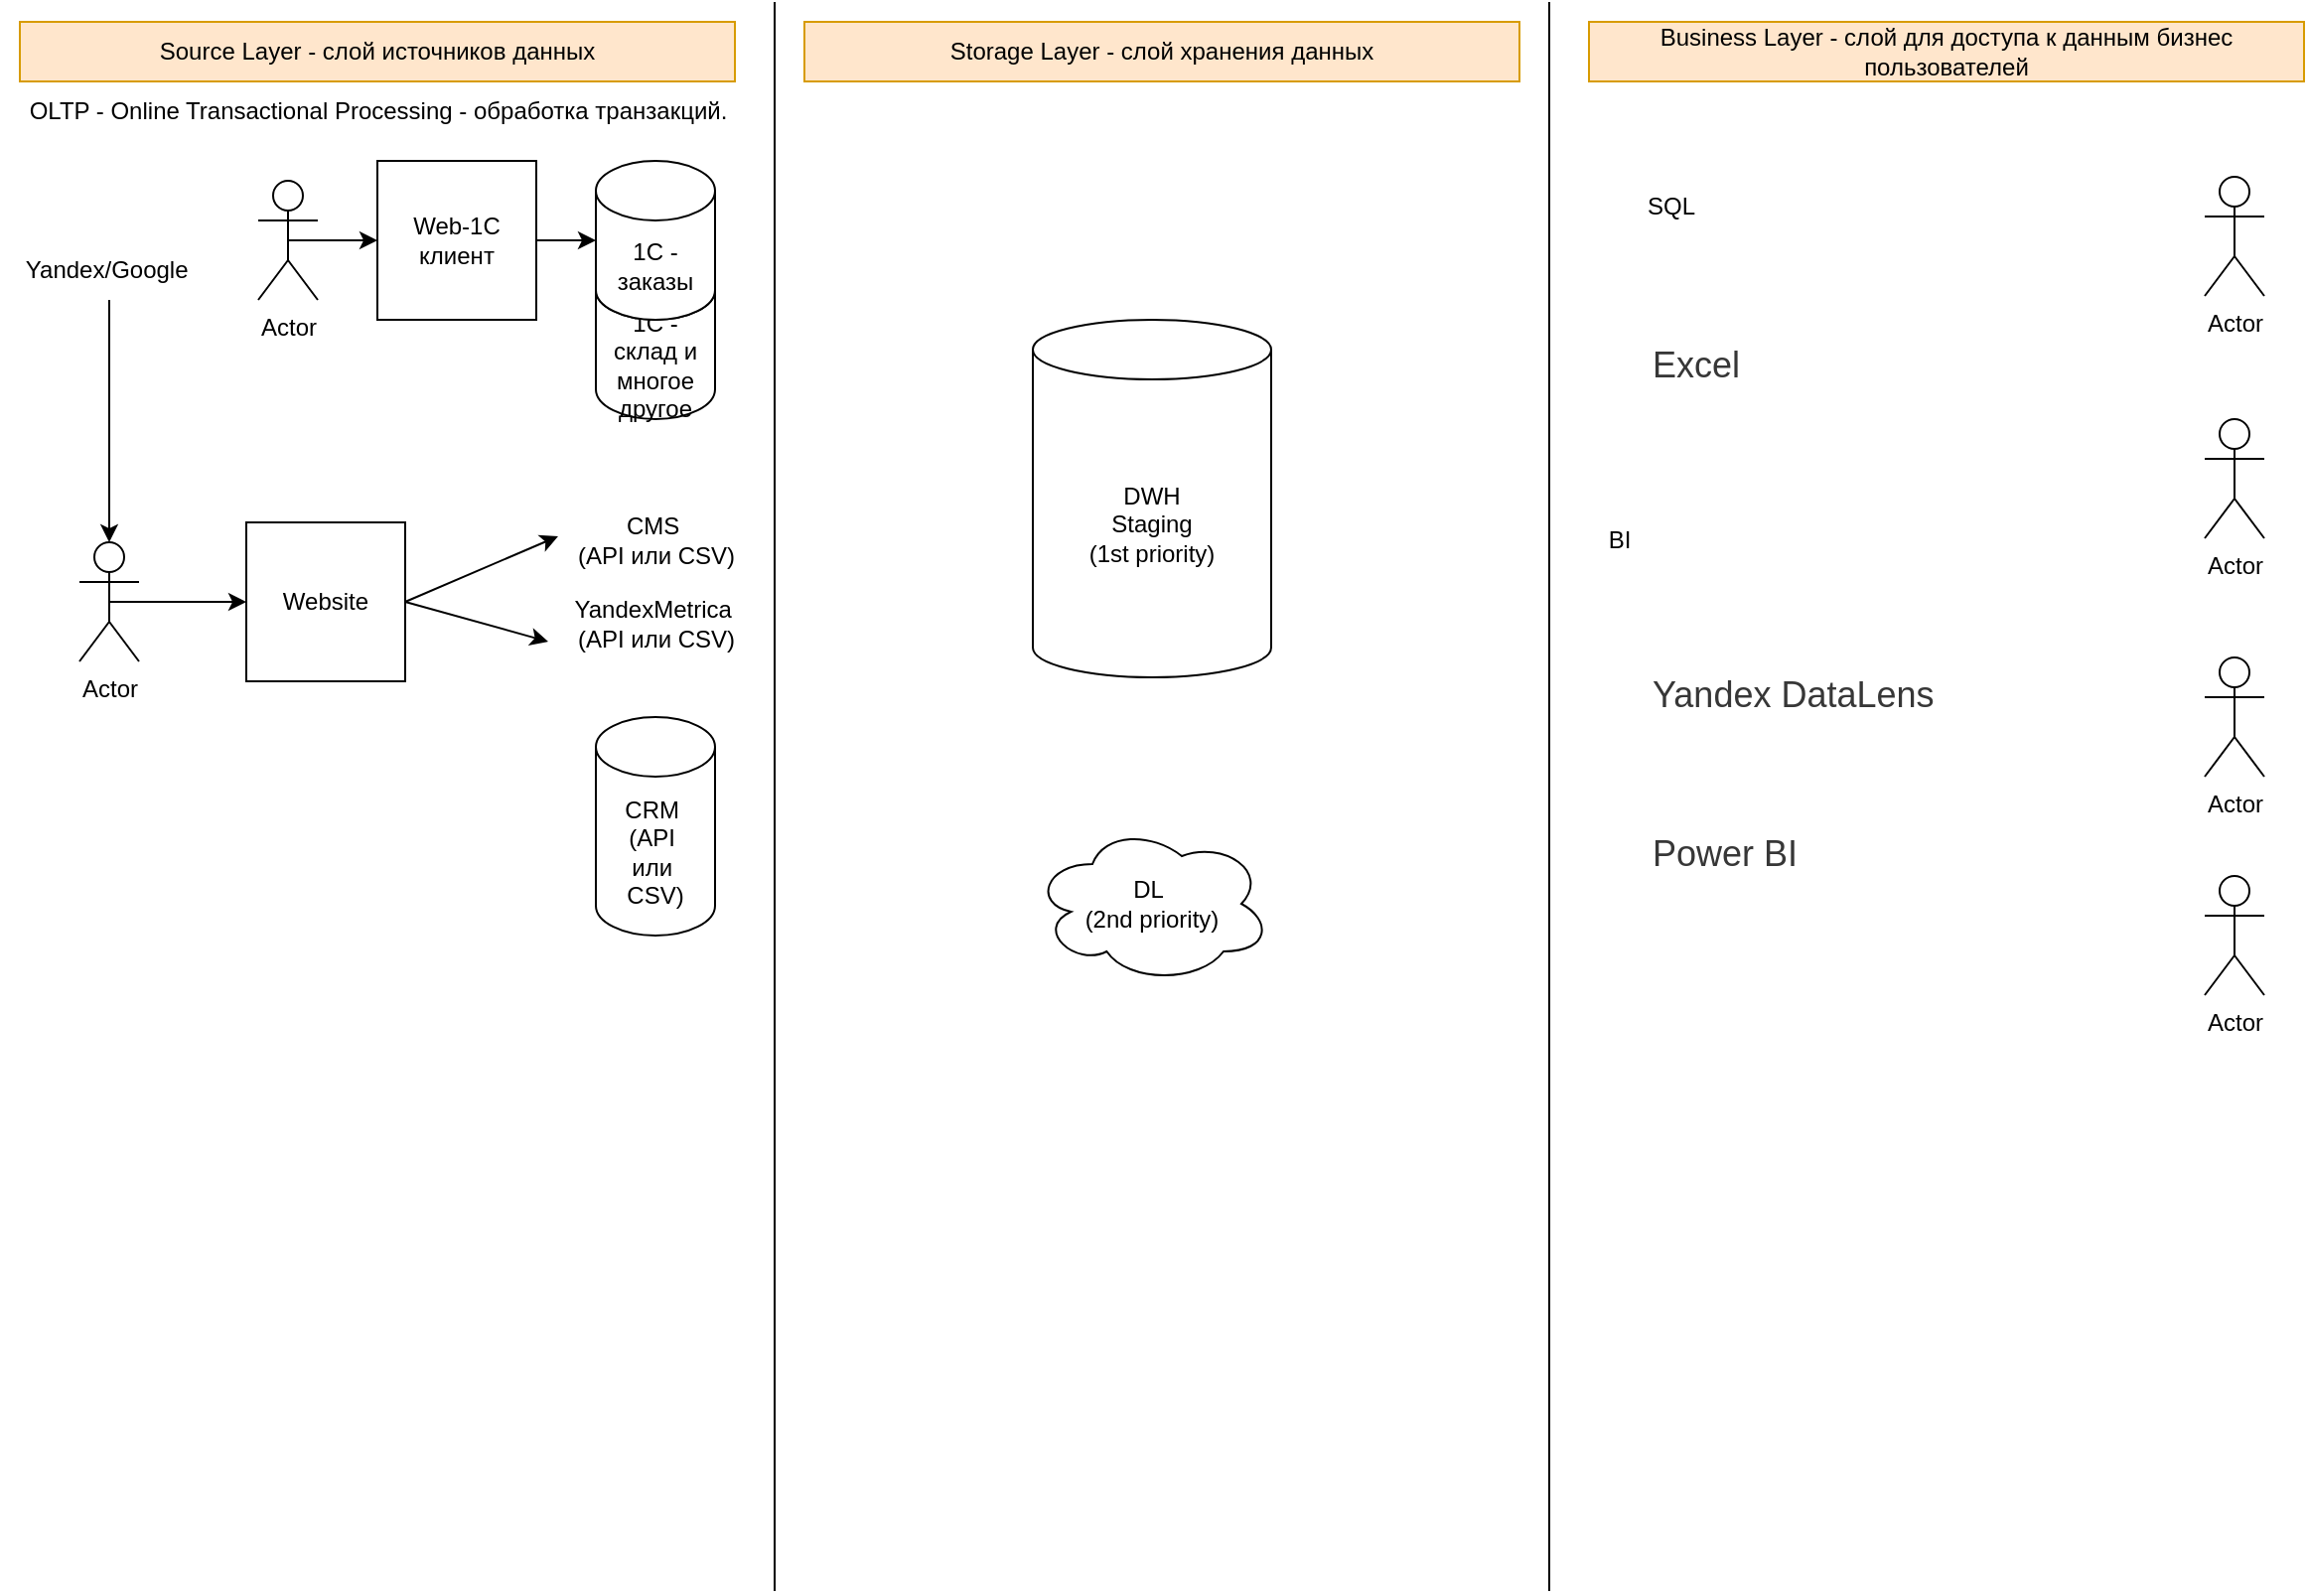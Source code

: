<mxfile version="24.6.4" type="github">
  <diagram name="Страница — 1" id="Z0kHqJ1dCbN4fKSeqbJ4">
    <mxGraphModel dx="1734" dy="663" grid="1" gridSize="10" guides="1" tooltips="1" connect="1" arrows="1" fold="1" page="1" pageScale="1" pageWidth="1169" pageHeight="827" math="0" shadow="0">
      <root>
        <mxCell id="0" />
        <mxCell id="1" parent="0" />
        <mxCell id="VQpvgcEVDO6ZWq1V-wag-1" value="" style="endArrow=none;html=1;rounded=0;" parent="1" edge="1">
          <mxGeometry width="50" height="50" relative="1" as="geometry">
            <mxPoint x="390" y="800" as="sourcePoint" />
            <mxPoint x="390" as="targetPoint" />
          </mxGeometry>
        </mxCell>
        <mxCell id="VQpvgcEVDO6ZWq1V-wag-4" value="Source Layer - слой источников данных" style="text;html=1;align=center;verticalAlign=middle;whiteSpace=wrap;rounded=0;fillColor=#ffe6cc;strokeColor=#d79b00;" parent="1" vertex="1">
          <mxGeometry x="10" y="10" width="360" height="30" as="geometry" />
        </mxCell>
        <mxCell id="VQpvgcEVDO6ZWq1V-wag-9" value="&lt;div&gt;Storage Layer - слой хранения данных&lt;/div&gt;" style="text;html=1;align=center;verticalAlign=middle;whiteSpace=wrap;rounded=0;fillColor=#ffe6cc;strokeColor=#d79b00;" parent="1" vertex="1">
          <mxGeometry x="405" y="10" width="360" height="30" as="geometry" />
        </mxCell>
        <mxCell id="VQpvgcEVDO6ZWq1V-wag-10" value="Business Layer - слой для доступа к данным бизнес пользователей" style="text;html=1;align=center;verticalAlign=middle;whiteSpace=wrap;rounded=0;fillColor=#ffe6cc;strokeColor=#d79b00;" parent="1" vertex="1">
          <mxGeometry x="800" y="10" width="360" height="30" as="geometry" />
        </mxCell>
        <mxCell id="VQpvgcEVDO6ZWq1V-wag-11" value="" style="endArrow=none;html=1;rounded=0;" parent="1" edge="1">
          <mxGeometry width="50" height="50" relative="1" as="geometry">
            <mxPoint x="780" y="800" as="sourcePoint" />
            <mxPoint x="780" as="targetPoint" />
          </mxGeometry>
        </mxCell>
        <mxCell id="VQpvgcEVDO6ZWq1V-wag-12" value="&lt;span style=&quot;color: rgb(55, 55, 55); font-family: Jost, sans-serif; font-size: 18px; font-style: normal; font-variant-ligatures: normal; font-variant-caps: normal; font-weight: 400; letter-spacing: normal; orphans: 2; text-align: start; text-indent: 0px; text-transform: none; widows: 2; word-spacing: 0px; -webkit-text-stroke-width: 0px; white-space: normal; background-color: rgb(255, 255, 255); text-decoration-thickness: initial; text-decoration-style: initial; text-decoration-color: initial; display: inline !important; float: none;&quot;&gt;Yandex DataLens&lt;/span&gt;" style="text;whiteSpace=wrap;html=1;" parent="1" vertex="1">
          <mxGeometry x="830" y="332" width="320" height="50" as="geometry" />
        </mxCell>
        <mxCell id="VQpvgcEVDO6ZWq1V-wag-13" value="&lt;span style=&quot;color: rgb(55, 55, 55); font-family: Jost, sans-serif; font-size: 18px; font-style: normal; font-variant-ligatures: normal; font-variant-caps: normal; font-weight: 400; letter-spacing: normal; orphans: 2; text-align: start; text-indent: 0px; text-transform: none; widows: 2; word-spacing: 0px; -webkit-text-stroke-width: 0px; white-space: normal; background-color: rgb(255, 255, 255); text-decoration-thickness: initial; text-decoration-style: initial; text-decoration-color: initial; display: inline !important; float: none;&quot;&gt;Excel&lt;/span&gt;" style="text;whiteSpace=wrap;html=1;" parent="1" vertex="1">
          <mxGeometry x="830" y="166" width="320" height="50" as="geometry" />
        </mxCell>
        <mxCell id="VQpvgcEVDO6ZWq1V-wag-15" value="&lt;span style=&quot;box-sizing: inherit; color: rgb(55, 55, 55); font-family: Jost, sans-serif; font-size: 18px; font-style: normal; font-variant-ligatures: normal; font-variant-caps: normal; letter-spacing: normal; orphans: 2; text-align: start; text-indent: 0px; text-transform: none; widows: 2; word-spacing: 0px; -webkit-text-stroke-width: 0px; white-space: normal; background-color: rgb(255, 255, 255); text-decoration-thickness: initial; text-decoration-style: initial; text-decoration-color: initial;&quot;&gt;Power BI&lt;/span&gt;" style="text;whiteSpace=wrap;html=1;fontStyle=0" parent="1" vertex="1">
          <mxGeometry x="830" y="412" width="110" height="50" as="geometry" />
        </mxCell>
        <mxCell id="U9vFmx3U4htexn2KVSMJ-1" value="DWH&lt;div&gt;Staging&lt;br&gt;&lt;div&gt;(1st priority)&lt;/div&gt;&lt;/div&gt;" style="shape=cylinder3;whiteSpace=wrap;html=1;boundedLbl=1;backgroundOutline=1;size=15;" vertex="1" parent="1">
          <mxGeometry x="520" y="160" width="120" height="180" as="geometry" />
        </mxCell>
        <mxCell id="U9vFmx3U4htexn2KVSMJ-4" value="CRM&amp;nbsp;&lt;div&gt;(&lt;span style=&quot;text-wrap: nowrap;&quot;&gt;API&amp;nbsp;&lt;/span&gt;&lt;/div&gt;&lt;div&gt;&lt;span style=&quot;text-wrap: nowrap;&quot;&gt;или&amp;nbsp;&lt;/span&gt;&lt;/div&gt;&lt;div&gt;&lt;span style=&quot;text-wrap: nowrap;&quot;&gt;CSV)&lt;/span&gt;&lt;/div&gt;" style="shape=cylinder3;whiteSpace=wrap;html=1;boundedLbl=1;backgroundOutline=1;size=15;" vertex="1" parent="1">
          <mxGeometry x="300" y="360" width="60" height="110" as="geometry" />
        </mxCell>
        <mxCell id="U9vFmx3U4htexn2KVSMJ-5" value="Actor" style="shape=umlActor;verticalLabelPosition=bottom;verticalAlign=top;html=1;outlineConnect=0;" vertex="1" parent="1">
          <mxGeometry x="40" y="272" width="30" height="60" as="geometry" />
        </mxCell>
        <mxCell id="U9vFmx3U4htexn2KVSMJ-6" value="Yandex/Google&amp;nbsp;" style="text;html=1;align=center;verticalAlign=middle;resizable=0;points=[];autosize=1;strokeColor=none;fillColor=none;" vertex="1" parent="1">
          <mxGeometry y="120" width="110" height="30" as="geometry" />
        </mxCell>
        <mxCell id="U9vFmx3U4htexn2KVSMJ-7" value="" style="endArrow=classic;html=1;rounded=0;entryX=0.5;entryY=0;entryDx=0;entryDy=0;entryPerimeter=0;" edge="1" parent="1" source="U9vFmx3U4htexn2KVSMJ-6" target="U9vFmx3U4htexn2KVSMJ-5">
          <mxGeometry width="50" height="50" relative="1" as="geometry">
            <mxPoint x="474" y="352" as="sourcePoint" />
            <mxPoint x="524" y="302" as="targetPoint" />
          </mxGeometry>
        </mxCell>
        <mxCell id="U9vFmx3U4htexn2KVSMJ-8" value="" style="endArrow=classic;html=1;rounded=0;exitX=0.5;exitY=0.5;exitDx=0;exitDy=0;exitPerimeter=0;" edge="1" parent="1" source="U9vFmx3U4htexn2KVSMJ-5">
          <mxGeometry width="50" height="50" relative="1" as="geometry">
            <mxPoint x="474" y="352" as="sourcePoint" />
            <mxPoint x="124" y="302" as="targetPoint" />
          </mxGeometry>
        </mxCell>
        <mxCell id="U9vFmx3U4htexn2KVSMJ-9" value="Website" style="whiteSpace=wrap;html=1;aspect=fixed;" vertex="1" parent="1">
          <mxGeometry x="124" y="262" width="80" height="80" as="geometry" />
        </mxCell>
        <mxCell id="U9vFmx3U4htexn2KVSMJ-14" value="Web-1C клиент" style="whiteSpace=wrap;html=1;aspect=fixed;" vertex="1" parent="1">
          <mxGeometry x="190" y="80" width="80" height="80" as="geometry" />
        </mxCell>
        <mxCell id="U9vFmx3U4htexn2KVSMJ-16" value="" style="endArrow=classic;html=1;rounded=0;exitX=1;exitY=0.5;exitDx=0;exitDy=0;entryX=0;entryY=0.5;entryDx=0;entryDy=0;entryPerimeter=0;" edge="1" parent="1" source="U9vFmx3U4htexn2KVSMJ-14" target="U9vFmx3U4htexn2KVSMJ-21">
          <mxGeometry width="50" height="50" relative="1" as="geometry">
            <mxPoint x="250" y="450" as="sourcePoint" />
            <mxPoint x="300" y="120.0" as="targetPoint" />
          </mxGeometry>
        </mxCell>
        <mxCell id="U9vFmx3U4htexn2KVSMJ-17" value="Actor" style="shape=umlActor;verticalLabelPosition=bottom;verticalAlign=top;html=1;outlineConnect=0;" vertex="1" parent="1">
          <mxGeometry x="130" y="90" width="30" height="60" as="geometry" />
        </mxCell>
        <mxCell id="U9vFmx3U4htexn2KVSMJ-18" value="" style="endArrow=classic;html=1;rounded=0;entryX=0;entryY=0.5;entryDx=0;entryDy=0;exitX=0.5;exitY=0.5;exitDx=0;exitDy=0;exitPerimeter=0;" edge="1" parent="1" source="U9vFmx3U4htexn2KVSMJ-17" target="U9vFmx3U4htexn2KVSMJ-14">
          <mxGeometry width="50" height="50" relative="1" as="geometry">
            <mxPoint x="150" y="119" as="sourcePoint" />
            <mxPoint x="180" y="119.37" as="targetPoint" />
          </mxGeometry>
        </mxCell>
        <mxCell id="U9vFmx3U4htexn2KVSMJ-19" value="YandexMetrica&amp;nbsp;&lt;div&gt;(API или CSV)&lt;/div&gt;" style="text;html=1;align=center;verticalAlign=middle;resizable=0;points=[];autosize=1;strokeColor=none;fillColor=none;" vertex="1" parent="1">
          <mxGeometry x="275" y="293" width="110" height="40" as="geometry" />
        </mxCell>
        <mxCell id="U9vFmx3U4htexn2KVSMJ-20" value="1С - склад и многое другое" style="shape=cylinder3;whiteSpace=wrap;html=1;boundedLbl=1;backgroundOutline=1;size=15;" vertex="1" parent="1">
          <mxGeometry x="300" y="130" width="60" height="80" as="geometry" />
        </mxCell>
        <mxCell id="U9vFmx3U4htexn2KVSMJ-21" value="1С - заказы" style="shape=cylinder3;whiteSpace=wrap;html=1;boundedLbl=1;backgroundOutline=1;size=15;" vertex="1" parent="1">
          <mxGeometry x="300" y="80" width="60" height="80" as="geometry" />
        </mxCell>
        <mxCell id="U9vFmx3U4htexn2KVSMJ-22" value="OLTP - Online Transactional Processing - обработка транзакций." style="text;html=1;align=center;verticalAlign=middle;resizable=0;points=[];autosize=1;strokeColor=none;fillColor=none;" vertex="1" parent="1">
          <mxGeometry x="5" y="40" width="370" height="30" as="geometry" />
        </mxCell>
        <mxCell id="U9vFmx3U4htexn2KVSMJ-23" value="" style="endArrow=classic;html=1;rounded=0;exitX=1;exitY=0.5;exitDx=0;exitDy=0;entryX=0.009;entryY=0.725;entryDx=0;entryDy=0;entryPerimeter=0;" edge="1" parent="1" source="U9vFmx3U4htexn2KVSMJ-9" target="U9vFmx3U4htexn2KVSMJ-19">
          <mxGeometry width="50" height="50" relative="1" as="geometry">
            <mxPoint x="210" y="302" as="sourcePoint" />
            <mxPoint x="279" y="302" as="targetPoint" />
          </mxGeometry>
        </mxCell>
        <mxCell id="U9vFmx3U4htexn2KVSMJ-24" value="CMS&amp;nbsp;&lt;div&gt;(API или CSV)&lt;/div&gt;" style="text;html=1;align=center;verticalAlign=middle;resizable=0;points=[];autosize=1;strokeColor=none;fillColor=none;" vertex="1" parent="1">
          <mxGeometry x="280" y="251" width="100" height="40" as="geometry" />
        </mxCell>
        <mxCell id="U9vFmx3U4htexn2KVSMJ-25" value="" style="endArrow=classic;html=1;rounded=0;exitX=1;exitY=0.5;exitDx=0;exitDy=0;entryX=0.01;entryY=0.45;entryDx=0;entryDy=0;entryPerimeter=0;" edge="1" parent="1" source="U9vFmx3U4htexn2KVSMJ-9" target="U9vFmx3U4htexn2KVSMJ-24">
          <mxGeometry width="50" height="50" relative="1" as="geometry">
            <mxPoint x="209" y="265.8" as="sourcePoint" />
            <mxPoint x="280" y="271.8" as="targetPoint" />
          </mxGeometry>
        </mxCell>
        <mxCell id="U9vFmx3U4htexn2KVSMJ-26" value="DL&amp;nbsp;&lt;div&gt;(2nd priority)&lt;/div&gt;" style="ellipse;shape=cloud;whiteSpace=wrap;html=1;" vertex="1" parent="1">
          <mxGeometry x="520" y="414" width="120" height="80" as="geometry" />
        </mxCell>
        <mxCell id="U9vFmx3U4htexn2KVSMJ-27" value="SQL" style="text;html=1;align=center;verticalAlign=middle;resizable=0;points=[];autosize=1;strokeColor=none;fillColor=none;" vertex="1" parent="1">
          <mxGeometry x="816" y="88" width="50" height="30" as="geometry" />
        </mxCell>
        <mxCell id="U9vFmx3U4htexn2KVSMJ-28" value="BI" style="text;html=1;align=center;verticalAlign=middle;resizable=0;points=[];autosize=1;strokeColor=none;fillColor=none;" vertex="1" parent="1">
          <mxGeometry x="800" y="256" width="30" height="30" as="geometry" />
        </mxCell>
        <mxCell id="U9vFmx3U4htexn2KVSMJ-29" value="Actor" style="shape=umlActor;verticalLabelPosition=bottom;verticalAlign=top;html=1;outlineConnect=0;" vertex="1" parent="1">
          <mxGeometry x="1110" y="88" width="30" height="60" as="geometry" />
        </mxCell>
        <mxCell id="U9vFmx3U4htexn2KVSMJ-30" value="Actor" style="shape=umlActor;verticalLabelPosition=bottom;verticalAlign=top;html=1;outlineConnect=0;" vertex="1" parent="1">
          <mxGeometry x="1110" y="210" width="30" height="60" as="geometry" />
        </mxCell>
        <mxCell id="U9vFmx3U4htexn2KVSMJ-31" value="Actor" style="shape=umlActor;verticalLabelPosition=bottom;verticalAlign=top;html=1;outlineConnect=0;" vertex="1" parent="1">
          <mxGeometry x="1110" y="330" width="30" height="60" as="geometry" />
        </mxCell>
        <mxCell id="U9vFmx3U4htexn2KVSMJ-32" value="Actor" style="shape=umlActor;verticalLabelPosition=bottom;verticalAlign=top;html=1;outlineConnect=0;" vertex="1" parent="1">
          <mxGeometry x="1110" y="440" width="30" height="60" as="geometry" />
        </mxCell>
      </root>
    </mxGraphModel>
  </diagram>
</mxfile>
